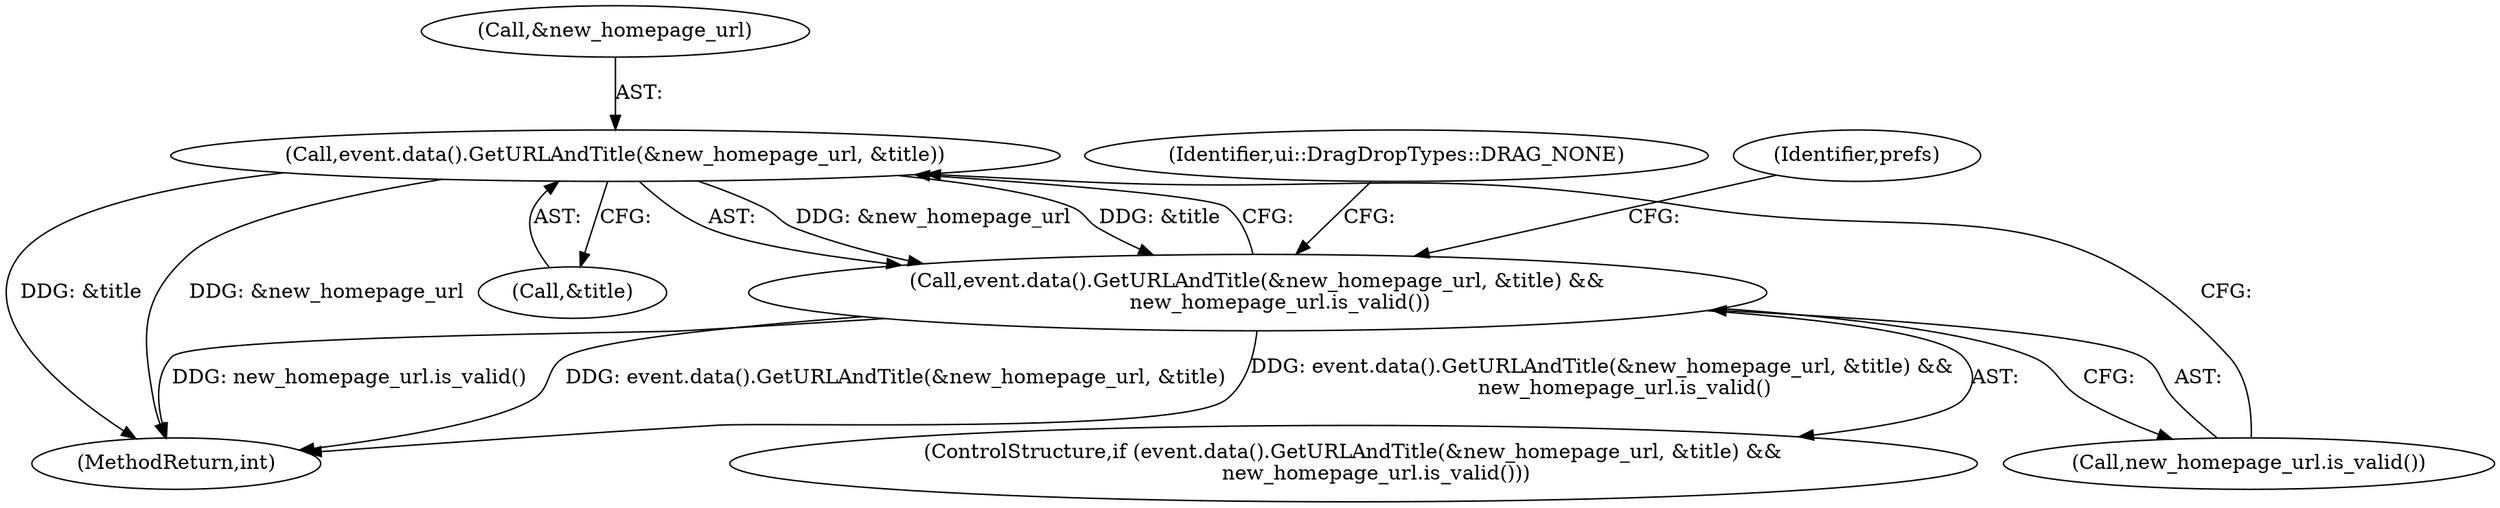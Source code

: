digraph "1_Chrome_1161a49d663dd395bd639549c2dfe7324f847938_4@del" {
"1000107" [label="(Call,event.data().GetURLAndTitle(&new_homepage_url, &title))"];
"1000106" [label="(Call,event.data().GetURLAndTitle(&new_homepage_url, &title) &&\n       new_homepage_url.is_valid())"];
"1000137" [label="(MethodReturn,int)"];
"1000105" [label="(ControlStructure,if (event.data().GetURLAndTitle(&new_homepage_url, &title) &&\n       new_homepage_url.is_valid()))"];
"1000136" [label="(Identifier,ui::DragDropTypes::DRAG_NONE)"];
"1000107" [label="(Call,event.data().GetURLAndTitle(&new_homepage_url, &title))"];
"1000106" [label="(Call,event.data().GetURLAndTitle(&new_homepage_url, &title) &&\n       new_homepage_url.is_valid())"];
"1000108" [label="(Call,&new_homepage_url)"];
"1000110" [label="(Call,&title)"];
"1000112" [label="(Call,new_homepage_url.is_valid())"];
"1000116" [label="(Identifier,prefs)"];
"1000107" -> "1000106"  [label="AST: "];
"1000107" -> "1000110"  [label="CFG: "];
"1000108" -> "1000107"  [label="AST: "];
"1000110" -> "1000107"  [label="AST: "];
"1000112" -> "1000107"  [label="CFG: "];
"1000106" -> "1000107"  [label="CFG: "];
"1000107" -> "1000137"  [label="DDG: &new_homepage_url"];
"1000107" -> "1000137"  [label="DDG: &title"];
"1000107" -> "1000106"  [label="DDG: &new_homepage_url"];
"1000107" -> "1000106"  [label="DDG: &title"];
"1000106" -> "1000105"  [label="AST: "];
"1000106" -> "1000112"  [label="CFG: "];
"1000112" -> "1000106"  [label="AST: "];
"1000116" -> "1000106"  [label="CFG: "];
"1000136" -> "1000106"  [label="CFG: "];
"1000106" -> "1000137"  [label="DDG: event.data().GetURLAndTitle(&new_homepage_url, &title)"];
"1000106" -> "1000137"  [label="DDG: event.data().GetURLAndTitle(&new_homepage_url, &title) &&\n       new_homepage_url.is_valid()"];
"1000106" -> "1000137"  [label="DDG: new_homepage_url.is_valid()"];
}

